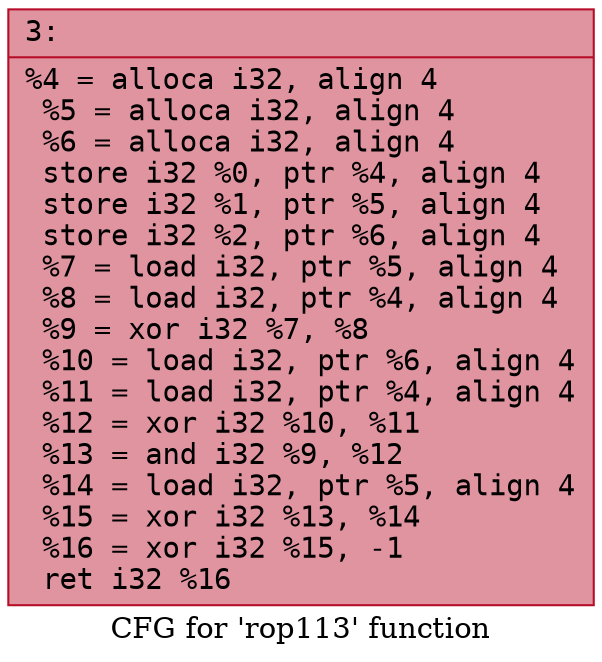 digraph "CFG for 'rop113' function" {
	label="CFG for 'rop113' function";

	Node0x6000015c0230 [shape=record,color="#b70d28ff", style=filled, fillcolor="#b70d2870" fontname="Courier",label="{3:\l|  %4 = alloca i32, align 4\l  %5 = alloca i32, align 4\l  %6 = alloca i32, align 4\l  store i32 %0, ptr %4, align 4\l  store i32 %1, ptr %5, align 4\l  store i32 %2, ptr %6, align 4\l  %7 = load i32, ptr %5, align 4\l  %8 = load i32, ptr %4, align 4\l  %9 = xor i32 %7, %8\l  %10 = load i32, ptr %6, align 4\l  %11 = load i32, ptr %4, align 4\l  %12 = xor i32 %10, %11\l  %13 = and i32 %9, %12\l  %14 = load i32, ptr %5, align 4\l  %15 = xor i32 %13, %14\l  %16 = xor i32 %15, -1\l  ret i32 %16\l}"];
}
